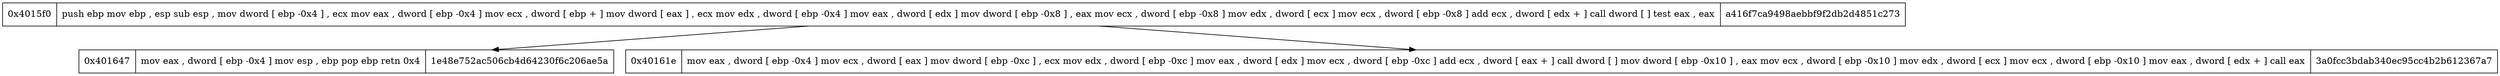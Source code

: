 digraph{
node [shape=record];
"0x4015f0"[label="0x4015f0|  push ebp
 mov ebp ,  esp
 sub esp , 
 mov dword  [ ebp -0x4 ] ,  ecx
 mov eax ,  dword  [ ebp -0x4 ]
 mov ecx ,  dword  [ ebp + ]
 mov dword  [ eax ] ,  ecx
 mov edx ,  dword  [ ebp -0x4 ]
 mov eax ,  dword  [ edx ]
 mov dword  [ ebp -0x8 ] ,  eax
 mov ecx ,  dword  [ ebp -0x8 ]
 mov edx ,  dword  [ ecx ]
 mov ecx ,  dword  [ ebp -0x8 ]
 add ecx ,  dword  [ edx + ]
 call dword  [ ]
 test eax ,  eax
| a416f7ca9498aebbf9f2db2d4851c273"] "0x4015f0" -> "0x401647""0x4015f0" -> "0x40161e""0x401647"[label="0x401647|  mov eax ,  dword  [ ebp -0x4 ]
 mov esp ,  ebp
 pop ebp
 retn 0x4
| 1e48e752ac506cb4d64230f6c206ae5a"] "0x40161e"[label="0x40161e|  mov eax ,  dword  [ ebp -0x4 ]
 mov ecx ,  dword  [ eax ]
 mov dword  [ ebp -0xc ] ,  ecx
 mov edx ,  dword  [ ebp -0xc ]
 mov eax ,  dword  [ edx ]
 mov ecx ,  dword  [ ebp -0xc ]
 add ecx ,  dword  [ eax + ]
 call dword  [ ]
 mov dword  [ ebp -0x10 ] ,  eax
 mov ecx ,  dword  [ ebp -0x10 ]
 mov edx ,  dword  [ ecx ]
 mov ecx ,  dword  [ ebp -0x10 ]
 mov eax ,  dword  [ edx + ]
 call eax
| 3a0fcc3bdab340ec95cc4b2b612367a7"] }